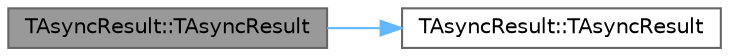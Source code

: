 digraph "TAsyncResult::TAsyncResult"
{
 // INTERACTIVE_SVG=YES
 // LATEX_PDF_SIZE
  bgcolor="transparent";
  edge [fontname=Helvetica,fontsize=10,labelfontname=Helvetica,labelfontsize=10];
  node [fontname=Helvetica,fontsize=10,shape=box,height=0.2,width=0.4];
  rankdir="LR";
  Node1 [id="Node000001",label="TAsyncResult::TAsyncResult",height=0.2,width=0.4,color="gray40", fillcolor="grey60", style="filled", fontcolor="black",tooltip="Hidden copy constructor (async results cannot be copied)."];
  Node1 -> Node2 [id="edge1_Node000001_Node000002",color="steelblue1",style="solid",tooltip=" "];
  Node2 [id="Node000002",label="TAsyncResult::TAsyncResult",height=0.2,width=0.4,color="grey40", fillcolor="white", style="filled",URL="$d6/d1a/classTAsyncResult.html#ae04cc45b38d43ad319b7794428d0491b",tooltip="Default constructor."];
}
